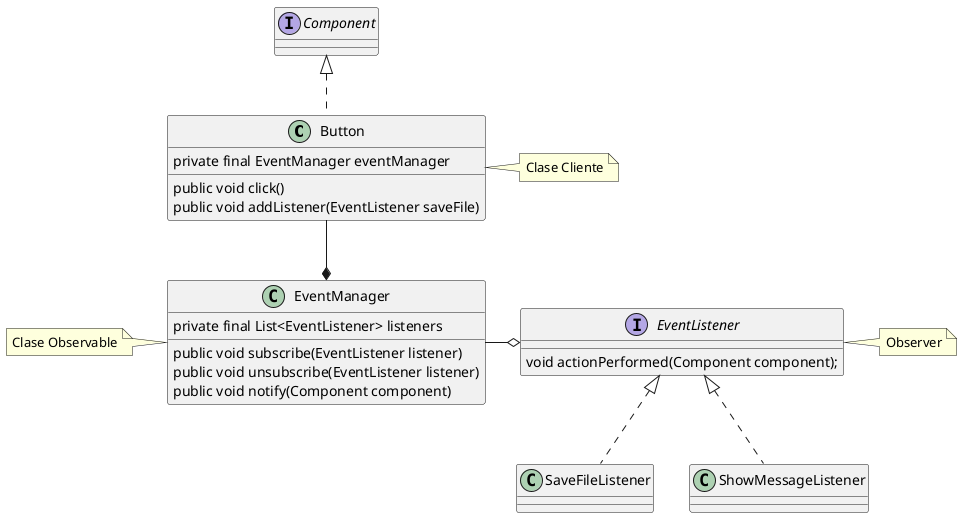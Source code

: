 @startuml
class Button implements Component {
    private final EventManager eventManager
    public void click()
    public void addListener(EventListener saveFile)
}

interface EventListener {
    void actionPerformed(Component component);
}

class SaveFileListener implements EventListener
class ShowMessageListener implements EventListener

class EventManager {
    private final List<EventListener> listeners
    public void subscribe(EventListener listener)
    public void unsubscribe(EventListener listener)
    public void notify(Component component)
}

EventManager -o EventListener
Button --* EventManager

note "Clase Cliente" as notecliente
Button . notecliente

note "Clase Observable" as observable
note "Observer" as observer

EventManager .l observable
EventListener . observer

@enduml
